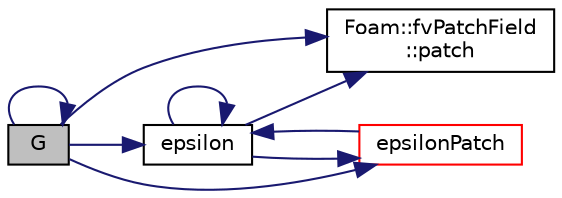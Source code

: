digraph "G"
{
  bgcolor="transparent";
  edge [fontname="Helvetica",fontsize="10",labelfontname="Helvetica",labelfontsize="10"];
  node [fontname="Helvetica",fontsize="10",shape=record];
  rankdir="LR";
  Node1760 [label="G",height=0.2,width=0.4,color="black", fillcolor="grey75", style="filled", fontcolor="black"];
  Node1760 -> Node1761 [color="midnightblue",fontsize="10",style="solid",fontname="Helvetica"];
  Node1761 [label="epsilon",height=0.2,width=0.4,color="black",URL="$a32129.html#aee152a883b06c60cb9cb233b9773942f",tooltip="Return non-const access to the master&#39;s epsilon field. "];
  Node1761 -> Node1762 [color="midnightblue",fontsize="10",style="solid",fontname="Helvetica"];
  Node1762 [label="Foam::fvPatchField\l::patch",height=0.2,width=0.4,color="black",URL="$a23169.html#aca0923a4611f6166ffd8fa14d81864a4",tooltip="Return patch. "];
  Node1761 -> Node1763 [color="midnightblue",fontsize="10",style="solid",fontname="Helvetica"];
  Node1763 [label="epsilonPatch",height=0.2,width=0.4,color="red",URL="$a32129.html#ad684192532c35b596d19ec40e95ea6ca",tooltip="Helper function to return non-const access to an epsilon patch. "];
  Node1763 -> Node1761 [color="midnightblue",fontsize="10",style="solid",fontname="Helvetica"];
  Node1761 -> Node1761 [color="midnightblue",fontsize="10",style="solid",fontname="Helvetica"];
  Node1760 -> Node1763 [color="midnightblue",fontsize="10",style="solid",fontname="Helvetica"];
  Node1760 -> Node1760 [color="midnightblue",fontsize="10",style="solid",fontname="Helvetica"];
  Node1760 -> Node1762 [color="midnightblue",fontsize="10",style="solid",fontname="Helvetica"];
}
